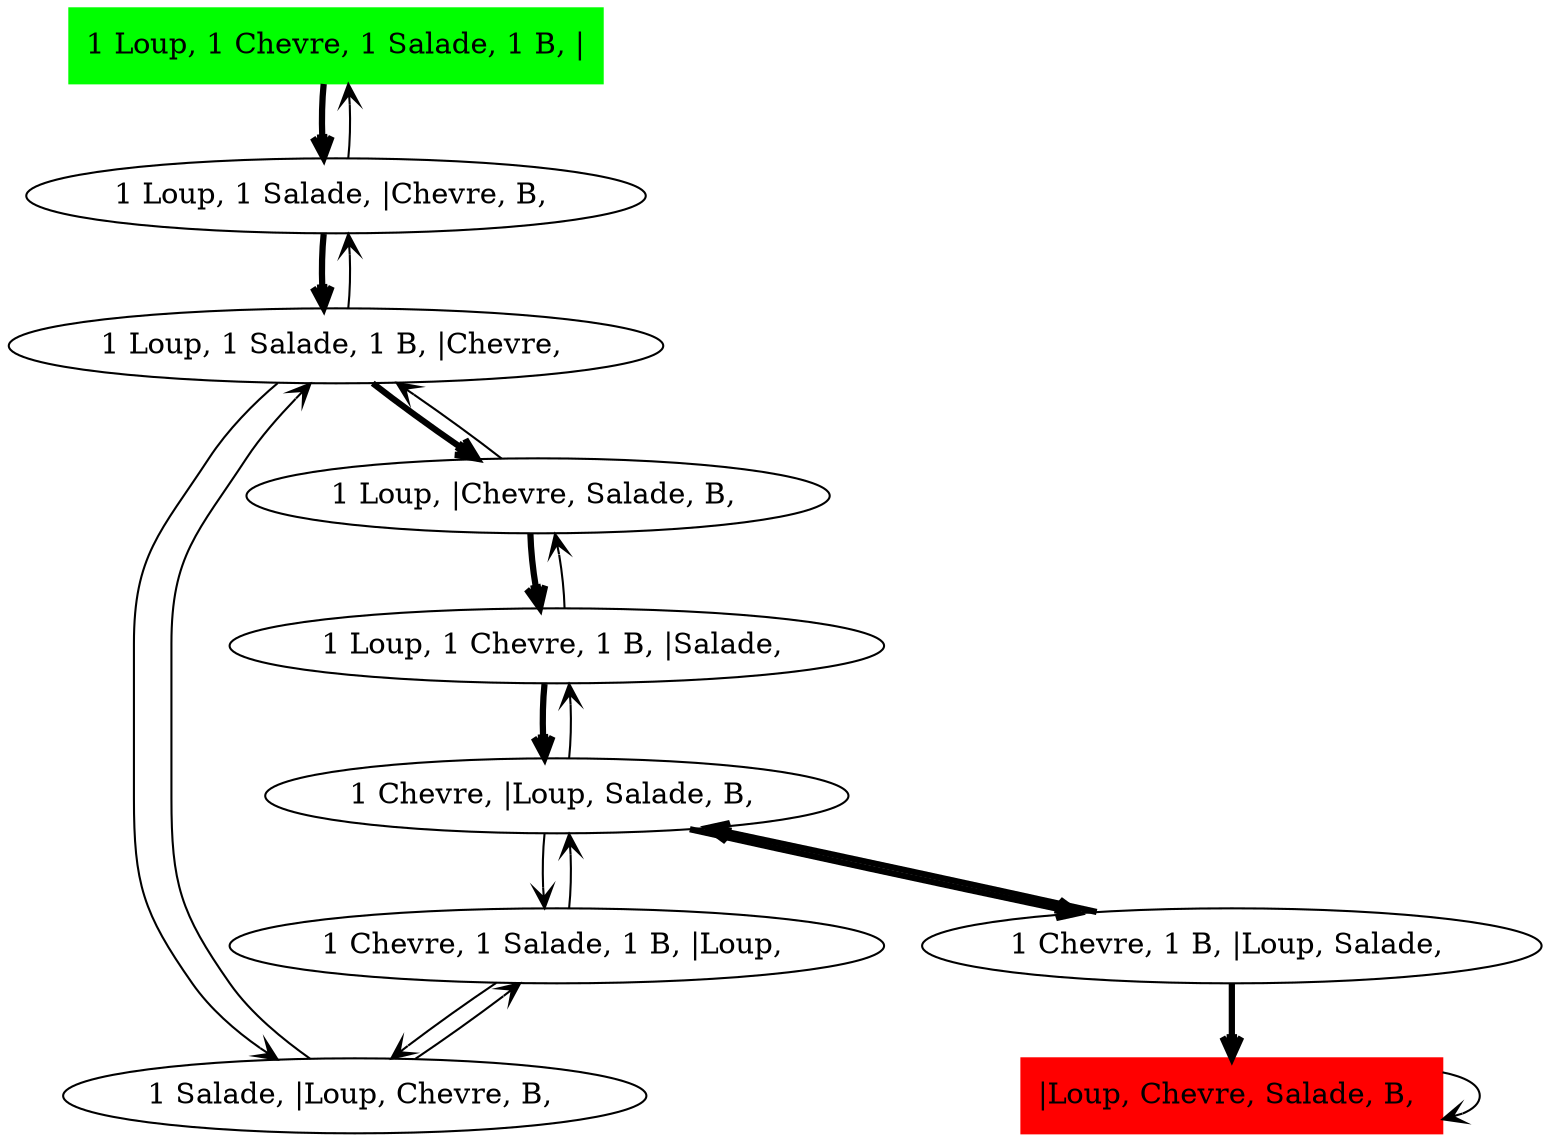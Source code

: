 digraph LCS_Sol_ {
	initial [label="1 Loup, 1 Chevre, 1 Salade, 1 B, |" color=green shape=box style=filled]
	final [label="|Loup, Chevre, Salade, B, " color=red shape=box style=filled]
	initial -> "1 Loup, 1 Salade, |Chevre, B, " [arrowhead=open penwidth=3]
	"1 Loup, 1 Salade, |Chevre, B, " -> "1 Loup, 1 Salade, 1 B, |Chevre, " [arrowhead=open penwidth=3]
	"1 Loup, 1 Salade, |Chevre, B, " -> initial [arrowhead=open]
	"1 Loup, 1 Salade, 1 B, |Chevre, " -> "1 Loup, 1 Salade, |Chevre, B, " [arrowhead=open]
	"1 Loup, 1 Salade, 1 B, |Chevre, " -> "1 Salade, |Loup, Chevre, B, " [arrowhead=open]
	"1 Loup, 1 Salade, 1 B, |Chevre, " -> "1 Loup, |Chevre, Salade, B, " [arrowhead=open penwidth=3]
	"1 Loup, |Chevre, Salade, B, " -> "1 Loup, 1 Chevre, 1 B, |Salade, " [arrowhead=open penwidth=3]
	"1 Loup, |Chevre, Salade, B, " -> "1 Loup, 1 Salade, 1 B, |Chevre, " [arrowhead=open]
	"1 Loup, 1 Chevre, 1 B, |Salade, " -> "1 Chevre, |Loup, Salade, B, " [arrowhead=open penwidth=3]
	"1 Loup, 1 Chevre, 1 B, |Salade, " -> "1 Loup, |Chevre, Salade, B, " [arrowhead=open]
	"1 Chevre, |Loup, Salade, B, " -> "1 Chevre, 1 B, |Loup, Salade, " [arrowhead=open penwidth=3]
	"1 Chevre, |Loup, Salade, B, " -> "1 Loup, 1 Chevre, 1 B, |Salade, " [arrowhead=open]
	"1 Chevre, |Loup, Salade, B, " -> "1 Chevre, 1 Salade, 1 B, |Loup, " [arrowhead=open]
	"1 Chevre, 1 Salade, 1 B, |Loup, " -> "1 Salade, |Loup, Chevre, B, " [arrowhead=open]
	"1 Chevre, 1 Salade, 1 B, |Loup, " -> "1 Chevre, |Loup, Salade, B, " [arrowhead=open]
	"1 Salade, |Loup, Chevre, B, " -> "1 Loup, 1 Salade, 1 B, |Chevre, " [arrowhead=open]
	"1 Salade, |Loup, Chevre, B, " -> "1 Chevre, 1 Salade, 1 B, |Loup, " [arrowhead=open]
	"1 Chevre, 1 B, |Loup, Salade, " -> "1 Chevre, |Loup, Salade, B, " [arrowhead=open penwidth=3]
	"1 Chevre, 1 B, |Loup, Salade, " -> final [arrowhead=open penwidth=3]
	final -> final [arrowhead=open]
}
